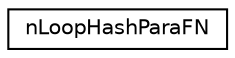 digraph "Graphical Class Hierarchy"
{
  edge [fontname="Helvetica",fontsize="10",labelfontname="Helvetica",labelfontsize="10"];
  node [fontname="Helvetica",fontsize="10",shape=record];
  rankdir="LR";
  Node1 [label="nLoopHashParaFN",height=0.2,width=0.4,color="black", fillcolor="white", style="filled",URL="$structnLoopHashParaFN.html"];
}
